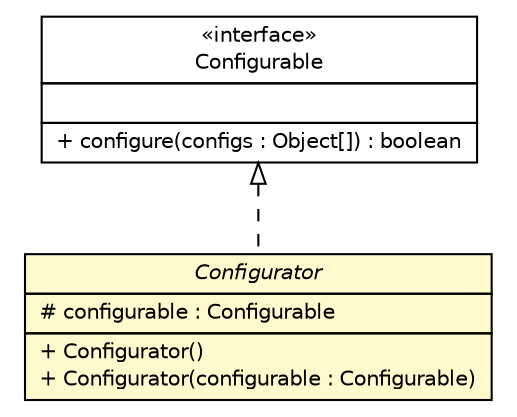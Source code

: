 #!/usr/local/bin/dot
#
# Class diagram 
# Generated by UMLGraph version R5_6 (http://www.umlgraph.org/)
#

digraph G {
	edge [fontname="Helvetica",fontsize=10,labelfontname="Helvetica",labelfontsize=10];
	node [fontname="Helvetica",fontsize=10,shape=plaintext];
	nodesep=0.25;
	ranksep=0.5;
	// sorcer.service.Configurator
	c96989 [label=<<table title="sorcer.service.Configurator" border="0" cellborder="1" cellspacing="0" cellpadding="2" port="p" bgcolor="lemonChiffon" href="./Configurator.html">
		<tr><td><table border="0" cellspacing="0" cellpadding="1">
<tr><td align="center" balign="center"><font face="Helvetica-Oblique"> Configurator </font></td></tr>
		</table></td></tr>
		<tr><td><table border="0" cellspacing="0" cellpadding="1">
<tr><td align="left" balign="left"> # configurable : Configurable </td></tr>
		</table></td></tr>
		<tr><td><table border="0" cellspacing="0" cellpadding="1">
<tr><td align="left" balign="left"> + Configurator() </td></tr>
<tr><td align="left" balign="left"> + Configurator(configurable : Configurable) </td></tr>
		</table></td></tr>
		</table>>, URL="./Configurator.html", fontname="Helvetica", fontcolor="black", fontsize=10.0];
	// sorcer.service.Configurable
	c96996 [label=<<table title="sorcer.service.Configurable" border="0" cellborder="1" cellspacing="0" cellpadding="2" port="p" href="./Configurable.html">
		<tr><td><table border="0" cellspacing="0" cellpadding="1">
<tr><td align="center" balign="center"> &#171;interface&#187; </td></tr>
<tr><td align="center" balign="center"> Configurable </td></tr>
		</table></td></tr>
		<tr><td><table border="0" cellspacing="0" cellpadding="1">
<tr><td align="left" balign="left">  </td></tr>
		</table></td></tr>
		<tr><td><table border="0" cellspacing="0" cellpadding="1">
<tr><td align="left" balign="left"> + configure(configs : Object[]) : boolean </td></tr>
		</table></td></tr>
		</table>>, URL="./Configurable.html", fontname="Helvetica", fontcolor="black", fontsize=10.0];
	//sorcer.service.Configurator implements sorcer.service.Configurable
	c96996:p -> c96989:p [dir=back,arrowtail=empty,style=dashed];
}

